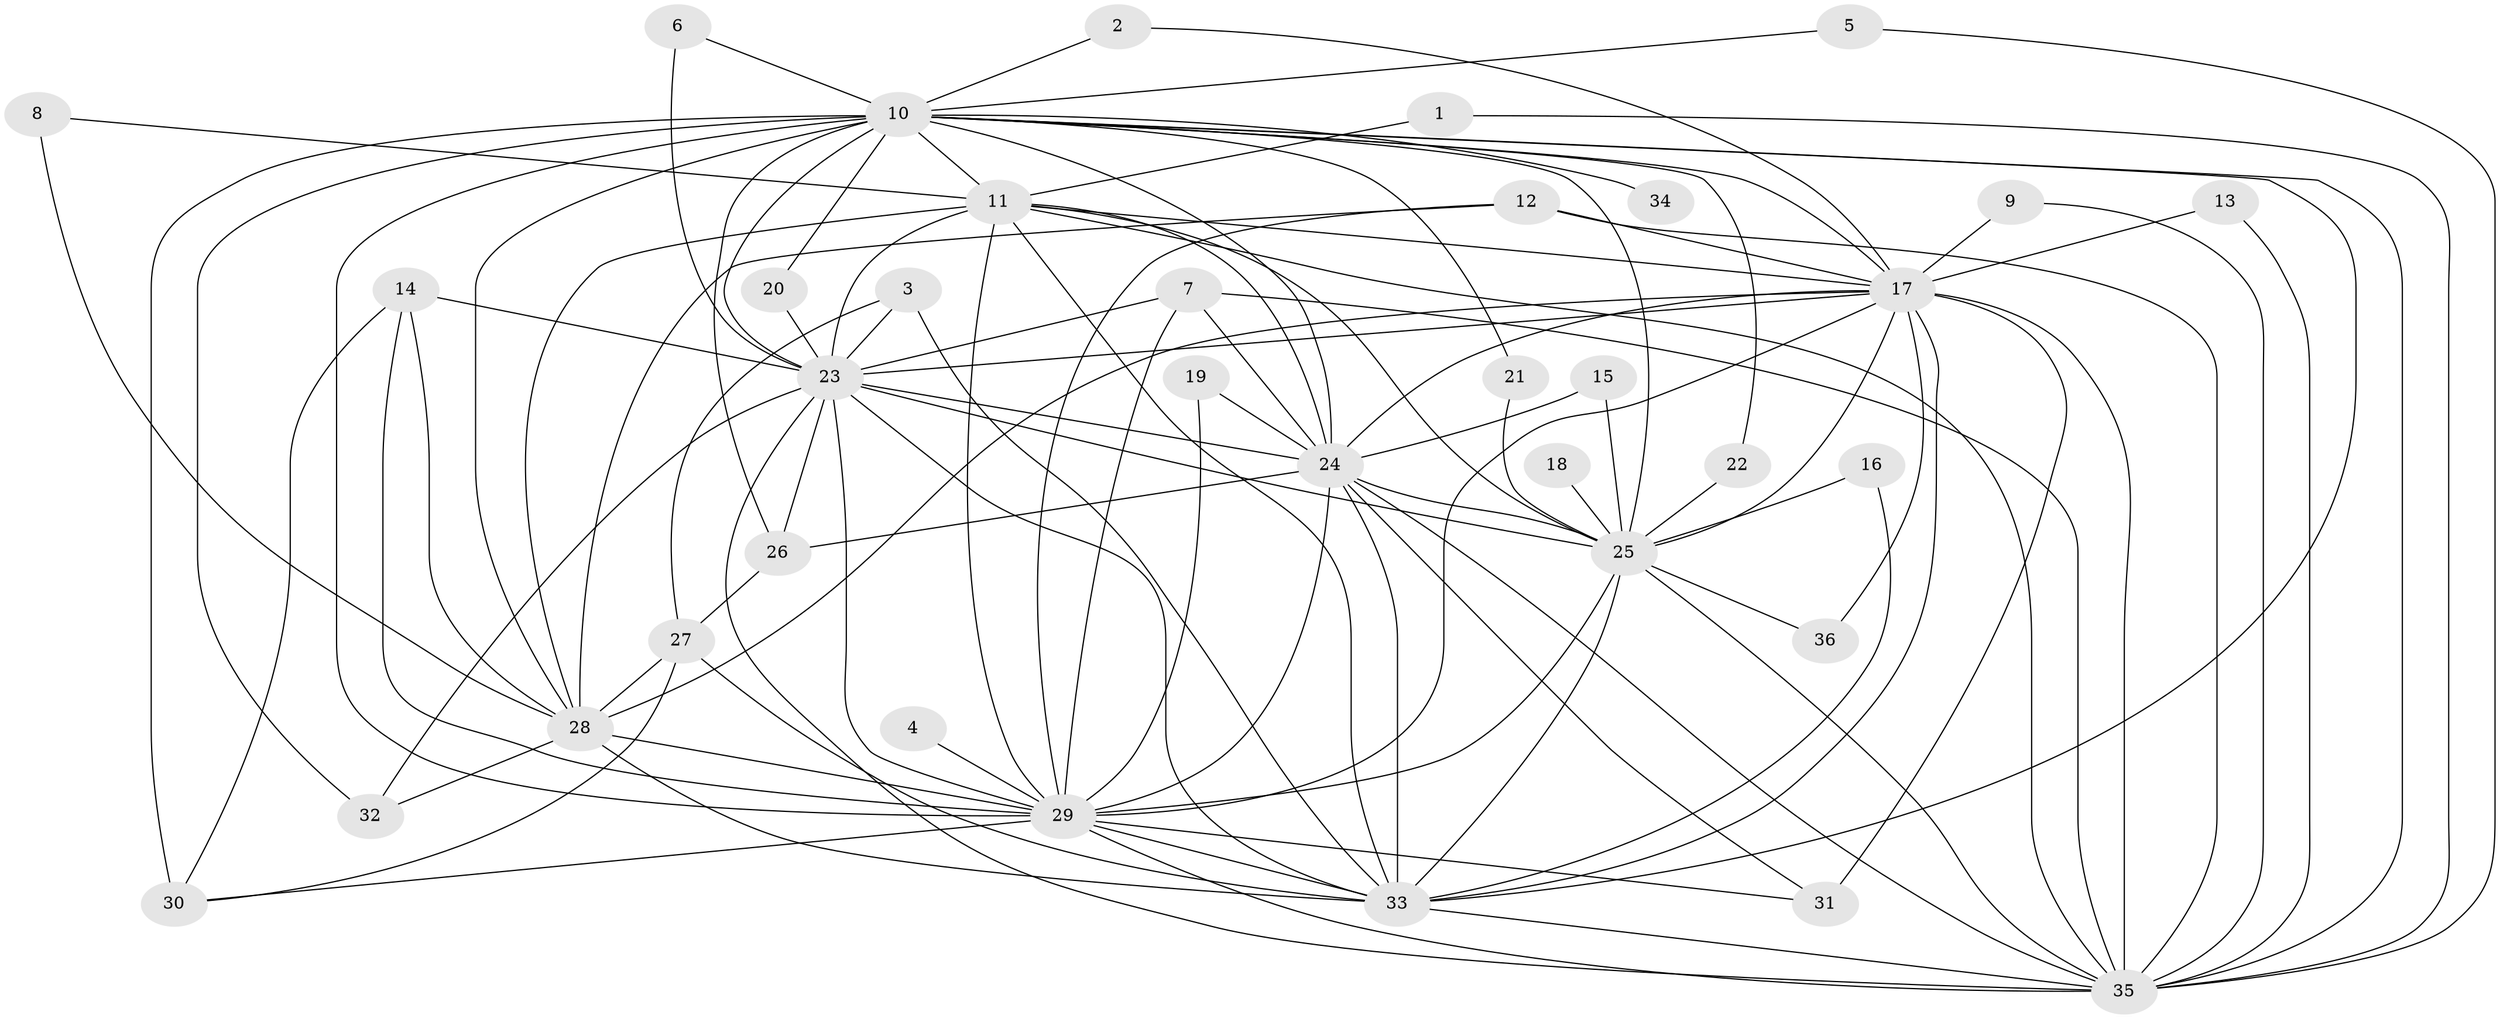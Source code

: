 // original degree distribution, {19: 0.013888888888888888, 12: 0.013888888888888888, 18: 0.027777777777777776, 25: 0.013888888888888888, 16: 0.013888888888888888, 13: 0.027777777777777776, 20: 0.027777777777777776, 6: 0.013888888888888888, 2: 0.6111111111111112, 3: 0.1388888888888889, 4: 0.041666666666666664, 5: 0.027777777777777776, 11: 0.013888888888888888, 7: 0.013888888888888888}
// Generated by graph-tools (version 1.1) at 2025/49/03/09/25 03:49:45]
// undirected, 36 vertices, 102 edges
graph export_dot {
graph [start="1"]
  node [color=gray90,style=filled];
  1;
  2;
  3;
  4;
  5;
  6;
  7;
  8;
  9;
  10;
  11;
  12;
  13;
  14;
  15;
  16;
  17;
  18;
  19;
  20;
  21;
  22;
  23;
  24;
  25;
  26;
  27;
  28;
  29;
  30;
  31;
  32;
  33;
  34;
  35;
  36;
  1 -- 11 [weight=1.0];
  1 -- 35 [weight=1.0];
  2 -- 10 [weight=1.0];
  2 -- 17 [weight=1.0];
  3 -- 23 [weight=1.0];
  3 -- 27 [weight=1.0];
  3 -- 33 [weight=1.0];
  4 -- 29 [weight=2.0];
  5 -- 10 [weight=1.0];
  5 -- 35 [weight=1.0];
  6 -- 10 [weight=1.0];
  6 -- 23 [weight=1.0];
  7 -- 23 [weight=1.0];
  7 -- 24 [weight=1.0];
  7 -- 29 [weight=1.0];
  7 -- 35 [weight=1.0];
  8 -- 11 [weight=1.0];
  8 -- 28 [weight=1.0];
  9 -- 17 [weight=1.0];
  9 -- 35 [weight=1.0];
  10 -- 11 [weight=1.0];
  10 -- 17 [weight=1.0];
  10 -- 20 [weight=1.0];
  10 -- 21 [weight=1.0];
  10 -- 22 [weight=1.0];
  10 -- 23 [weight=1.0];
  10 -- 24 [weight=2.0];
  10 -- 25 [weight=1.0];
  10 -- 26 [weight=1.0];
  10 -- 28 [weight=1.0];
  10 -- 29 [weight=3.0];
  10 -- 30 [weight=3.0];
  10 -- 32 [weight=2.0];
  10 -- 33 [weight=1.0];
  10 -- 34 [weight=1.0];
  10 -- 35 [weight=2.0];
  11 -- 17 [weight=1.0];
  11 -- 23 [weight=1.0];
  11 -- 24 [weight=1.0];
  11 -- 25 [weight=1.0];
  11 -- 28 [weight=1.0];
  11 -- 29 [weight=2.0];
  11 -- 33 [weight=1.0];
  11 -- 35 [weight=1.0];
  12 -- 17 [weight=1.0];
  12 -- 28 [weight=1.0];
  12 -- 29 [weight=1.0];
  12 -- 35 [weight=1.0];
  13 -- 17 [weight=1.0];
  13 -- 35 [weight=1.0];
  14 -- 23 [weight=1.0];
  14 -- 28 [weight=1.0];
  14 -- 29 [weight=1.0];
  14 -- 30 [weight=1.0];
  15 -- 24 [weight=1.0];
  15 -- 25 [weight=1.0];
  16 -- 25 [weight=1.0];
  16 -- 33 [weight=1.0];
  17 -- 23 [weight=1.0];
  17 -- 24 [weight=1.0];
  17 -- 25 [weight=1.0];
  17 -- 28 [weight=1.0];
  17 -- 29 [weight=2.0];
  17 -- 31 [weight=1.0];
  17 -- 33 [weight=3.0];
  17 -- 35 [weight=2.0];
  17 -- 36 [weight=1.0];
  18 -- 25 [weight=1.0];
  19 -- 24 [weight=1.0];
  19 -- 29 [weight=1.0];
  20 -- 23 [weight=1.0];
  21 -- 25 [weight=1.0];
  22 -- 25 [weight=1.0];
  23 -- 24 [weight=1.0];
  23 -- 25 [weight=4.0];
  23 -- 26 [weight=1.0];
  23 -- 29 [weight=2.0];
  23 -- 32 [weight=1.0];
  23 -- 33 [weight=1.0];
  23 -- 35 [weight=1.0];
  24 -- 25 [weight=1.0];
  24 -- 26 [weight=1.0];
  24 -- 29 [weight=2.0];
  24 -- 31 [weight=1.0];
  24 -- 33 [weight=2.0];
  24 -- 35 [weight=1.0];
  25 -- 29 [weight=2.0];
  25 -- 33 [weight=1.0];
  25 -- 35 [weight=1.0];
  25 -- 36 [weight=1.0];
  26 -- 27 [weight=1.0];
  27 -- 28 [weight=1.0];
  27 -- 30 [weight=1.0];
  27 -- 33 [weight=1.0];
  28 -- 29 [weight=1.0];
  28 -- 32 [weight=1.0];
  28 -- 33 [weight=1.0];
  29 -- 30 [weight=1.0];
  29 -- 31 [weight=1.0];
  29 -- 33 [weight=2.0];
  29 -- 35 [weight=2.0];
  33 -- 35 [weight=1.0];
}
